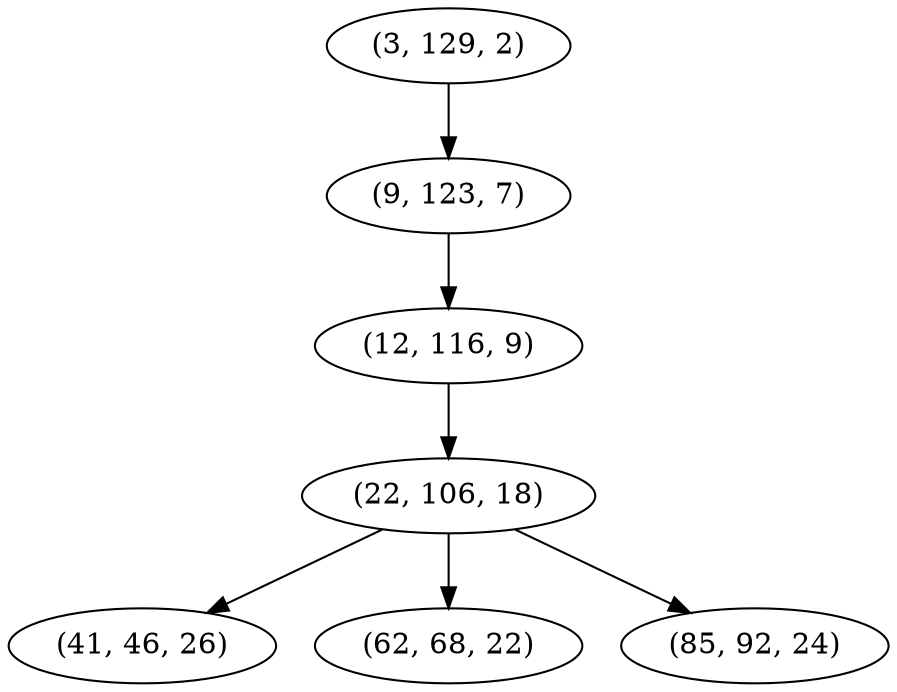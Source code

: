 digraph tree {
    "(3, 129, 2)";
    "(9, 123, 7)";
    "(12, 116, 9)";
    "(22, 106, 18)";
    "(41, 46, 26)";
    "(62, 68, 22)";
    "(85, 92, 24)";
    "(3, 129, 2)" -> "(9, 123, 7)";
    "(9, 123, 7)" -> "(12, 116, 9)";
    "(12, 116, 9)" -> "(22, 106, 18)";
    "(22, 106, 18)" -> "(41, 46, 26)";
    "(22, 106, 18)" -> "(62, 68, 22)";
    "(22, 106, 18)" -> "(85, 92, 24)";
}
